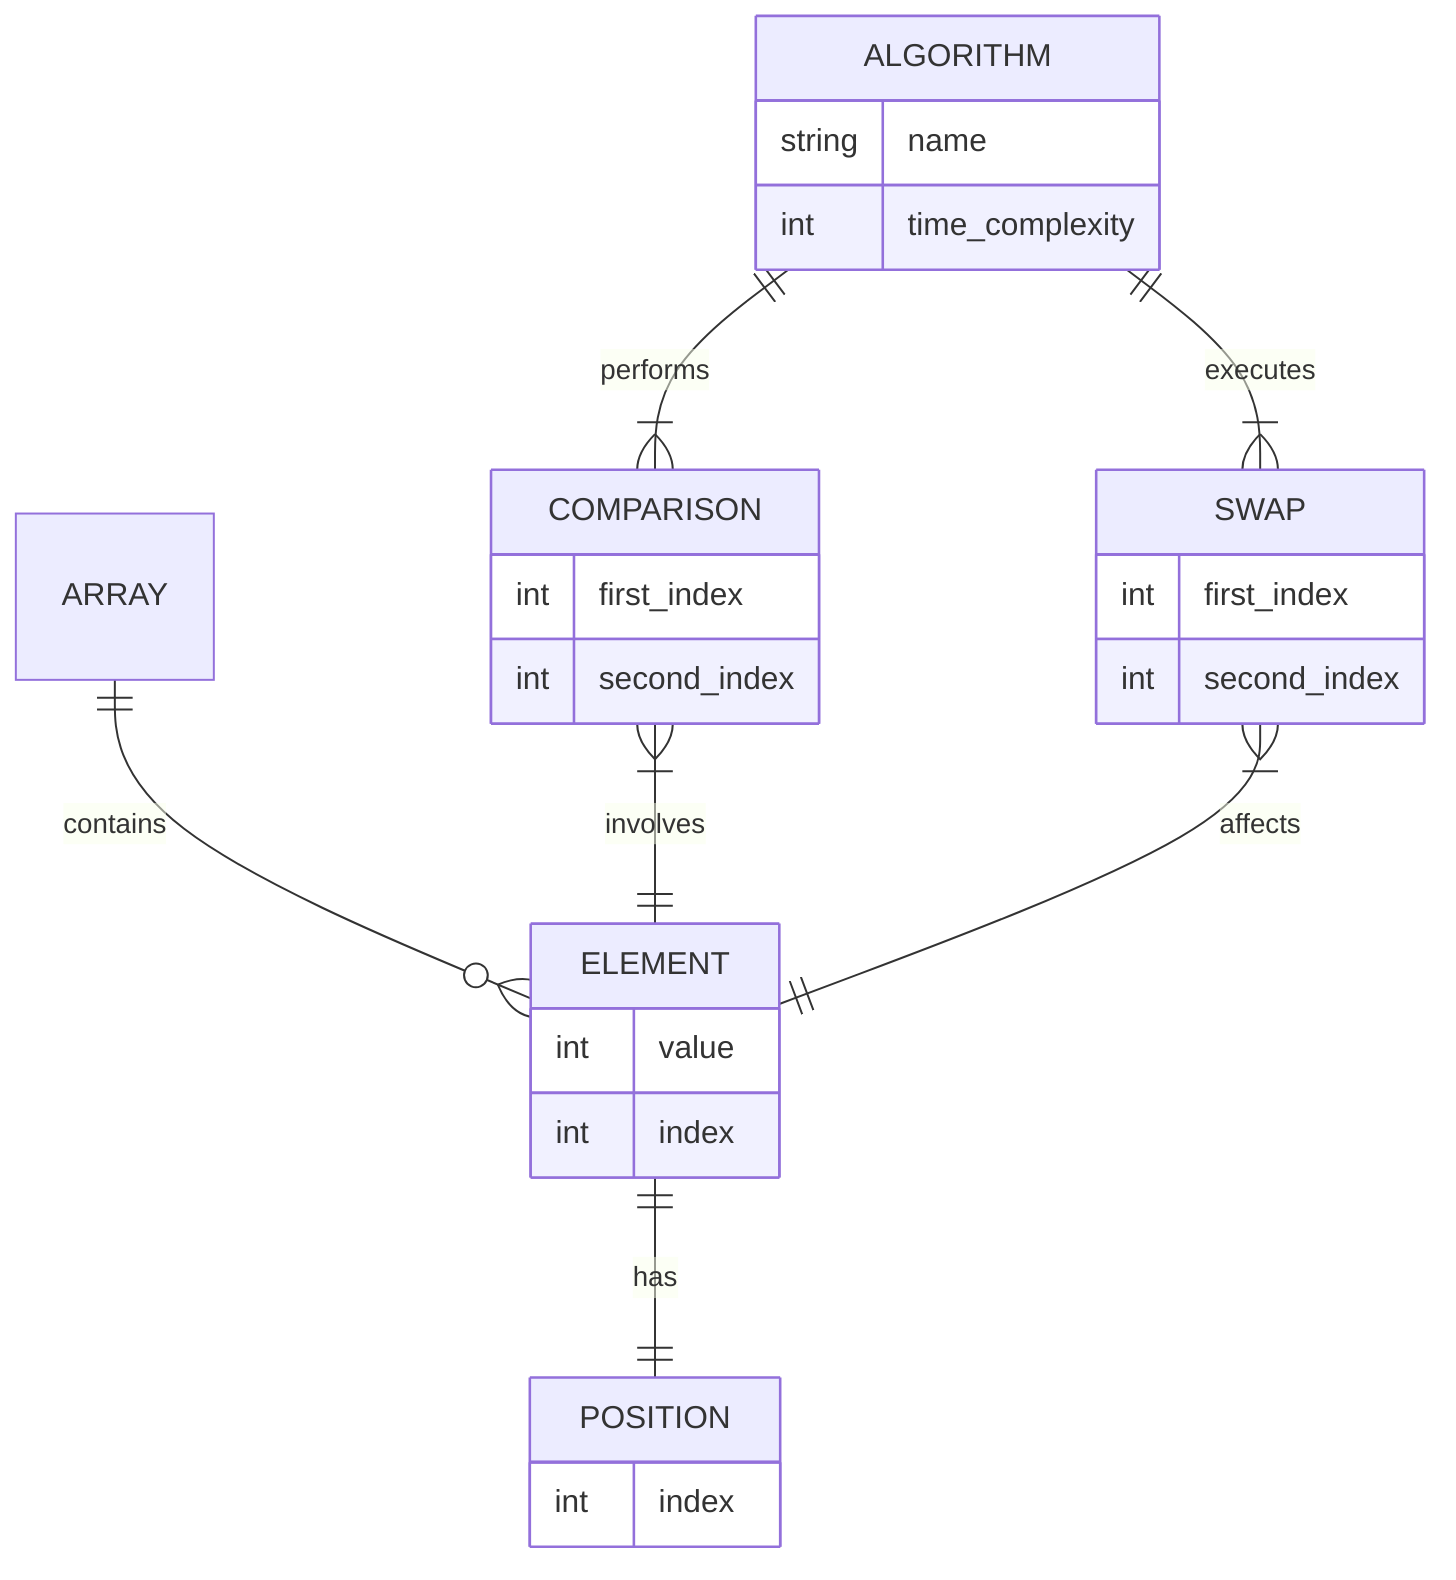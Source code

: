 erDiagram
    ARRAY ||--o{ ELEMENT : contains
    ALGORITHM ||--|{ COMPARISON : performs
    ALGORITHM ||--|{ SWAP : executes
    ELEMENT ||--|| POSITION : has
    COMPARISON }|--|| ELEMENT : involves
    SWAP }|--|| ELEMENT : affects
    ALGORITHM {
        string name
        int time_complexity
    }
    ELEMENT {
        int value
        int index
    }
    COMPARISON {
        int first_index
        int second_index
    }
    SWAP {
        int first_index
        int second_index
    }
    POSITION {
        int index
    }